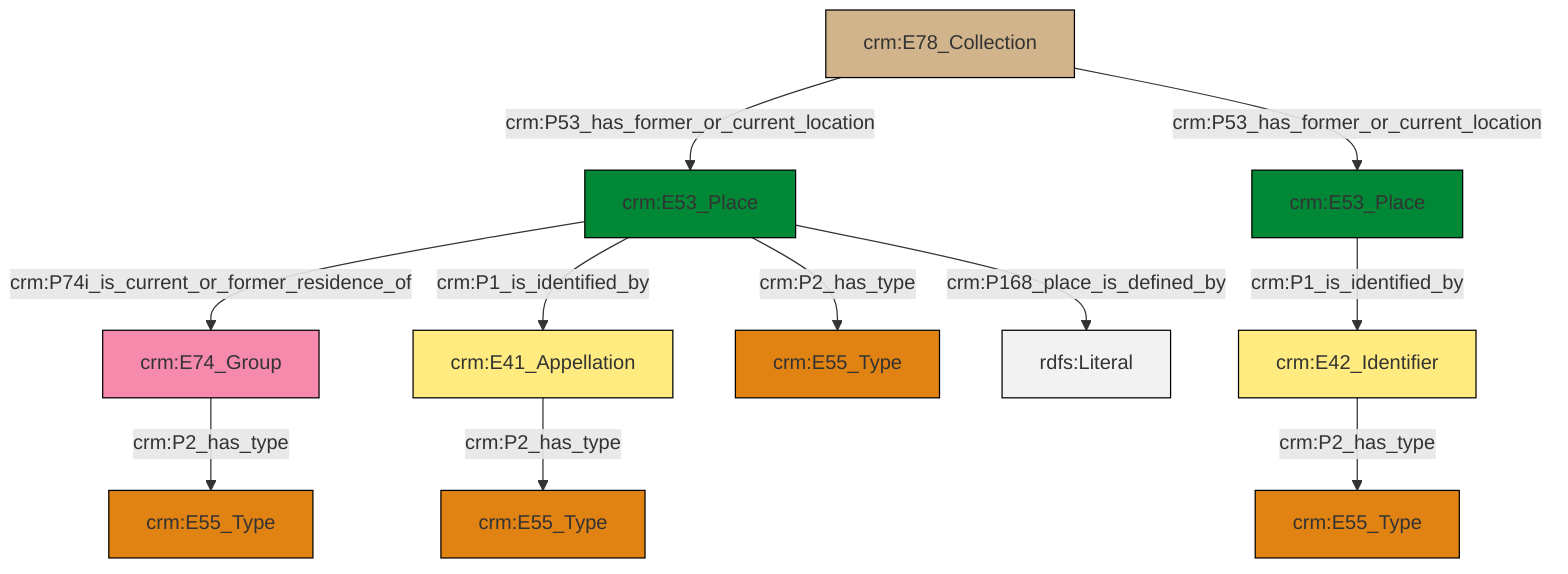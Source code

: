 graph TD
classDef Literal fill:#f2f2f2,stroke:#000000;
classDef CRM_Entity fill:#FFFFFF,stroke:#000000;
classDef Temporal_Entity fill:#00C9E6, stroke:#000000;
classDef Type fill:#E18312, stroke:#000000;
classDef Time-Span fill:#2C9C91, stroke:#000000;
classDef Appellation fill:#FFEB7F, stroke:#000000;
classDef Place fill:#008836, stroke:#000000;
classDef Persistent_Item fill:#B266B2, stroke:#000000;
classDef Conceptual_Object fill:#FFD700, stroke:#000000;
classDef Physical_Thing fill:#D2B48C, stroke:#000000;
classDef Actor fill:#f58aad, stroke:#000000;
classDef PC_Classes fill:#4ce600, stroke:#000000;
classDef Multi fill:#cccccc,stroke:#000000;

0["crm:E53_Place"]:::Place -->|crm:P74i_is_current_or_former_residence_of| 1["crm:E74_Group"]:::Actor
0["crm:E53_Place"]:::Place -->|crm:P1_is_identified_by| 4["crm:E41_Appellation"]:::Appellation
8["crm:E53_Place"]:::Place -->|crm:P1_is_identified_by| 9["crm:E42_Identifier"]:::Appellation
2["crm:E78_Collection"]:::Physical_Thing -->|crm:P53_has_former_or_current_location| 0["crm:E53_Place"]:::Place
0["crm:E53_Place"]:::Place -->|crm:P2_has_type| 13["crm:E55_Type"]:::Type
0["crm:E53_Place"]:::Place -->|crm:P168_place_is_defined_by| 19[rdfs:Literal]:::Literal
9["crm:E42_Identifier"]:::Appellation -->|crm:P2_has_type| 16["crm:E55_Type"]:::Type
2["crm:E78_Collection"]:::Physical_Thing -->|crm:P53_has_former_or_current_location| 8["crm:E53_Place"]:::Place
4["crm:E41_Appellation"]:::Appellation -->|crm:P2_has_type| 5["crm:E55_Type"]:::Type
1["crm:E74_Group"]:::Actor -->|crm:P2_has_type| 11["crm:E55_Type"]:::Type